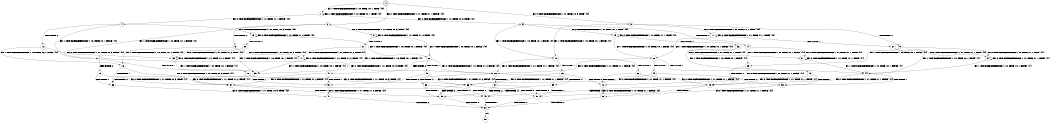 digraph BCG {
size = "7, 10.5";
center = TRUE;
node [shape = circle];
0 [peripheries = 2];
0 -> 1 [label = "EX !1 !ATOMIC_EXCH_BRANCH (1, +0, TRUE, +0, 1, TRUE) !{0}"];
0 -> 2 [label = "EX !2 !ATOMIC_EXCH_BRANCH (1, +1, TRUE, +1, 1, FALSE) !{0}"];
0 -> 3 [label = "EX !0 !ATOMIC_EXCH_BRANCH (1, +1, TRUE, +0, 3, TRUE) !{0}"];
1 -> 4 [label = "EX !2 !ATOMIC_EXCH_BRANCH (1, +1, TRUE, +1, 1, FALSE) !{0}"];
1 -> 5 [label = "EX !0 !ATOMIC_EXCH_BRANCH (1, +1, TRUE, +0, 3, TRUE) !{0}"];
1 -> 1 [label = "EX !1 !ATOMIC_EXCH_BRANCH (1, +0, TRUE, +0, 1, TRUE) !{0}"];
2 -> 6 [label = "TERMINATE !2"];
2 -> 7 [label = "EX !1 !ATOMIC_EXCH_BRANCH (1, +0, TRUE, +0, 1, FALSE) !{0}"];
2 -> 8 [label = "EX !0 !ATOMIC_EXCH_BRANCH (1, +1, TRUE, +0, 3, FALSE) !{0}"];
3 -> 9 [label = "TERMINATE !0"];
3 -> 10 [label = "EX !1 !ATOMIC_EXCH_BRANCH (1, +0, TRUE, +0, 1, FALSE) !{0}"];
3 -> 11 [label = "EX !2 !ATOMIC_EXCH_BRANCH (1, +1, TRUE, +1, 1, TRUE) !{0}"];
4 -> 12 [label = "TERMINATE !2"];
4 -> 13 [label = "EX !0 !ATOMIC_EXCH_BRANCH (1, +1, TRUE, +0, 3, FALSE) !{0}"];
4 -> 7 [label = "EX !1 !ATOMIC_EXCH_BRANCH (1, +0, TRUE, +0, 1, FALSE) !{0}"];
5 -> 14 [label = "TERMINATE !0"];
5 -> 15 [label = "EX !2 !ATOMIC_EXCH_BRANCH (1, +1, TRUE, +1, 1, TRUE) !{0}"];
5 -> 10 [label = "EX !1 !ATOMIC_EXCH_BRANCH (1, +0, TRUE, +0, 1, FALSE) !{0}"];
6 -> 16 [label = "EX !1 !ATOMIC_EXCH_BRANCH (1, +0, TRUE, +0, 1, FALSE) !{1}"];
6 -> 17 [label = "EX !0 !ATOMIC_EXCH_BRANCH (1, +1, TRUE, +0, 3, FALSE) !{1}"];
7 -> 18 [label = "TERMINATE !1"];
7 -> 19 [label = "TERMINATE !2"];
7 -> 20 [label = "EX !0 !ATOMIC_EXCH_BRANCH (1, +1, TRUE, +0, 3, TRUE) !{0}"];
8 -> 21 [label = "TERMINATE !2"];
8 -> 22 [label = "EX !1 !ATOMIC_EXCH_BRANCH (1, +0, TRUE, +0, 1, FALSE) !{0}"];
8 -> 8 [label = "EX !0 !ATOMIC_EXCH_BRANCH (1, +1, TRUE, +1, 2, TRUE) !{0}"];
9 -> 23 [label = "EX !1 !ATOMIC_EXCH_BRANCH (1, +0, TRUE, +0, 1, FALSE) !{1}"];
9 -> 24 [label = "EX !2 !ATOMIC_EXCH_BRANCH (1, +1, TRUE, +1, 1, TRUE) !{1}"];
10 -> 25 [label = "TERMINATE !1"];
10 -> 26 [label = "TERMINATE !0"];
10 -> 20 [label = "EX !2 !ATOMIC_EXCH_BRANCH (1, +1, TRUE, +1, 1, FALSE) !{0}"];
11 -> 27 [label = "TERMINATE !0"];
11 -> 28 [label = "EX !1 !ATOMIC_EXCH_BRANCH (1, +0, TRUE, +0, 1, FALSE) !{0}"];
11 -> 11 [label = "EX !2 !ATOMIC_EXCH_BRANCH (1, +1, TRUE, +1, 1, TRUE) !{0}"];
12 -> 16 [label = "EX !1 !ATOMIC_EXCH_BRANCH (1, +0, TRUE, +0, 1, FALSE) !{1}"];
12 -> 29 [label = "EX !0 !ATOMIC_EXCH_BRANCH (1, +1, TRUE, +0, 3, FALSE) !{1}"];
13 -> 30 [label = "TERMINATE !2"];
13 -> 22 [label = "EX !1 !ATOMIC_EXCH_BRANCH (1, +0, TRUE, +0, 1, FALSE) !{0}"];
13 -> 13 [label = "EX !0 !ATOMIC_EXCH_BRANCH (1, +1, TRUE, +1, 2, TRUE) !{0}"];
14 -> 23 [label = "EX !1 !ATOMIC_EXCH_BRANCH (1, +0, TRUE, +0, 1, FALSE) !{1}"];
14 -> 31 [label = "EX !2 !ATOMIC_EXCH_BRANCH (1, +1, TRUE, +1, 1, TRUE) !{1}"];
15 -> 32 [label = "TERMINATE !0"];
15 -> 15 [label = "EX !2 !ATOMIC_EXCH_BRANCH (1, +1, TRUE, +1, 1, TRUE) !{0}"];
15 -> 28 [label = "EX !1 !ATOMIC_EXCH_BRANCH (1, +0, TRUE, +0, 1, FALSE) !{0}"];
16 -> 33 [label = "TERMINATE !1"];
16 -> 34 [label = "EX !0 !ATOMIC_EXCH_BRANCH (1, +1, TRUE, +0, 3, TRUE) !{1}"];
17 -> 35 [label = "EX !1 !ATOMIC_EXCH_BRANCH (1, +0, TRUE, +0, 1, FALSE) !{1}"];
17 -> 17 [label = "EX !0 !ATOMIC_EXCH_BRANCH (1, +1, TRUE, +1, 2, TRUE) !{1}"];
18 -> 33 [label = "TERMINATE !2"];
18 -> 36 [label = "EX !0 !ATOMIC_EXCH_BRANCH (1, +1, TRUE, +0, 3, TRUE) !{1}"];
19 -> 33 [label = "TERMINATE !1"];
19 -> 34 [label = "EX !0 !ATOMIC_EXCH_BRANCH (1, +1, TRUE, +0, 3, TRUE) !{1}"];
20 -> 37 [label = "TERMINATE !1"];
20 -> 38 [label = "TERMINATE !2"];
20 -> 39 [label = "TERMINATE !0"];
21 -> 17 [label = "EX !0 !ATOMIC_EXCH_BRANCH (1, +1, TRUE, +1, 2, TRUE) !{1}"];
21 -> 35 [label = "EX !1 !ATOMIC_EXCH_BRANCH (1, +0, TRUE, +0, 1, FALSE) !{1}"];
22 -> 40 [label = "TERMINATE !1"];
22 -> 41 [label = "TERMINATE !2"];
22 -> 20 [label = "EX !0 !ATOMIC_EXCH_BRANCH (1, +1, TRUE, +1, 2, FALSE) !{0}"];
23 -> 42 [label = "TERMINATE !1"];
23 -> 43 [label = "EX !2 !ATOMIC_EXCH_BRANCH (1, +1, TRUE, +1, 1, FALSE) !{1}"];
24 -> 44 [label = "EX !1 !ATOMIC_EXCH_BRANCH (1, +0, TRUE, +0, 1, FALSE) !{1}"];
24 -> 24 [label = "EX !2 !ATOMIC_EXCH_BRANCH (1, +1, TRUE, +1, 1, TRUE) !{1}"];
25 -> 42 [label = "TERMINATE !0"];
25 -> 36 [label = "EX !2 !ATOMIC_EXCH_BRANCH (1, +1, TRUE, +1, 1, FALSE) !{1}"];
26 -> 42 [label = "TERMINATE !1"];
26 -> 43 [label = "EX !2 !ATOMIC_EXCH_BRANCH (1, +1, TRUE, +1, 1, FALSE) !{1}"];
27 -> 24 [label = "EX !2 !ATOMIC_EXCH_BRANCH (1, +1, TRUE, +1, 1, TRUE) !{1}"];
27 -> 44 [label = "EX !1 !ATOMIC_EXCH_BRANCH (1, +0, TRUE, +0, 1, FALSE) !{1}"];
28 -> 45 [label = "TERMINATE !1"];
28 -> 46 [label = "TERMINATE !0"];
28 -> 20 [label = "EX !2 !ATOMIC_EXCH_BRANCH (1, +1, TRUE, +1, 1, FALSE) !{0}"];
29 -> 35 [label = "EX !1 !ATOMIC_EXCH_BRANCH (1, +0, TRUE, +0, 1, FALSE) !{1}"];
29 -> 29 [label = "EX !0 !ATOMIC_EXCH_BRANCH (1, +1, TRUE, +1, 2, TRUE) !{1}"];
30 -> 35 [label = "EX !1 !ATOMIC_EXCH_BRANCH (1, +0, TRUE, +0, 1, FALSE) !{1}"];
30 -> 29 [label = "EX !0 !ATOMIC_EXCH_BRANCH (1, +1, TRUE, +1, 2, TRUE) !{1}"];
31 -> 31 [label = "EX !2 !ATOMIC_EXCH_BRANCH (1, +1, TRUE, +1, 1, TRUE) !{1}"];
31 -> 44 [label = "EX !1 !ATOMIC_EXCH_BRANCH (1, +0, TRUE, +0, 1, FALSE) !{1}"];
32 -> 31 [label = "EX !2 !ATOMIC_EXCH_BRANCH (1, +1, TRUE, +1, 1, TRUE) !{1}"];
32 -> 44 [label = "EX !1 !ATOMIC_EXCH_BRANCH (1, +0, TRUE, +0, 1, FALSE) !{1}"];
33 -> 47 [label = "EX !0 !ATOMIC_EXCH_BRANCH (1, +1, TRUE, +0, 3, TRUE) !{2}"];
34 -> 48 [label = "TERMINATE !1"];
34 -> 49 [label = "TERMINATE !0"];
35 -> 50 [label = "TERMINATE !1"];
35 -> 34 [label = "EX !0 !ATOMIC_EXCH_BRANCH (1, +1, TRUE, +1, 2, FALSE) !{1}"];
36 -> 48 [label = "TERMINATE !2"];
36 -> 51 [label = "TERMINATE !0"];
37 -> 48 [label = "TERMINATE !2"];
37 -> 51 [label = "TERMINATE !0"];
38 -> 48 [label = "TERMINATE !1"];
38 -> 49 [label = "TERMINATE !0"];
39 -> 51 [label = "TERMINATE !1"];
39 -> 49 [label = "TERMINATE !2"];
40 -> 36 [label = "EX !0 !ATOMIC_EXCH_BRANCH (1, +1, TRUE, +1, 2, FALSE) !{1}"];
40 -> 50 [label = "TERMINATE !2"];
41 -> 34 [label = "EX !0 !ATOMIC_EXCH_BRANCH (1, +1, TRUE, +1, 2, FALSE) !{1}"];
41 -> 50 [label = "TERMINATE !1"];
42 -> 52 [label = "EX !2 !ATOMIC_EXCH_BRANCH (1, +1, TRUE, +1, 1, FALSE) !{2}"];
43 -> 51 [label = "TERMINATE !1"];
43 -> 49 [label = "TERMINATE !2"];
44 -> 53 [label = "TERMINATE !1"];
44 -> 43 [label = "EX !2 !ATOMIC_EXCH_BRANCH (1, +1, TRUE, +1, 1, FALSE) !{1}"];
45 -> 36 [label = "EX !2 !ATOMIC_EXCH_BRANCH (1, +1, TRUE, +1, 1, FALSE) !{1}"];
45 -> 53 [label = "TERMINATE !0"];
46 -> 43 [label = "EX !2 !ATOMIC_EXCH_BRANCH (1, +1, TRUE, +1, 1, FALSE) !{1}"];
46 -> 53 [label = "TERMINATE !1"];
47 -> 54 [label = "TERMINATE !0"];
48 -> 54 [label = "TERMINATE !0"];
49 -> 54 [label = "TERMINATE !1"];
50 -> 47 [label = "EX !0 !ATOMIC_EXCH_BRANCH (1, +1, TRUE, +1, 2, FALSE) !{2}"];
51 -> 54 [label = "TERMINATE !2"];
52 -> 54 [label = "TERMINATE !2"];
53 -> 52 [label = "EX !2 !ATOMIC_EXCH_BRANCH (1, +1, TRUE, +1, 1, FALSE) !{2}"];
54 -> 55 [label = "exit"];
}
